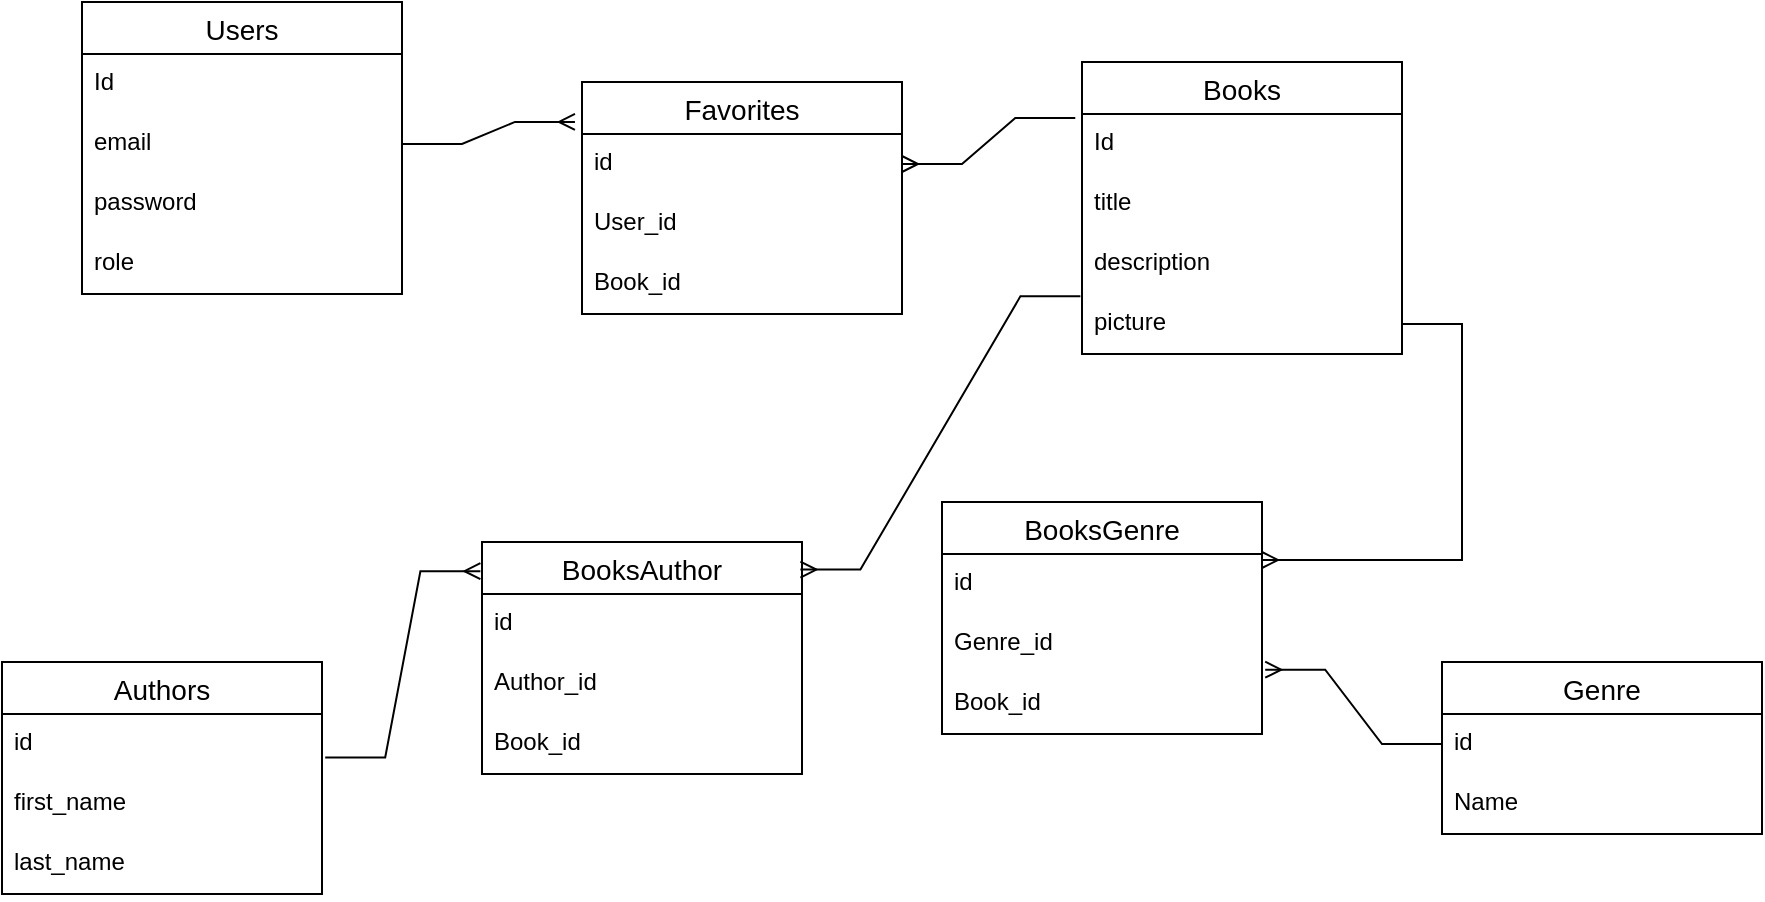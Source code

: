 <mxfile version="23.1.5" type="device" pages="2">
  <diagram name="Страница — 1" id="ji-LFkbV7oL_Yo4gux3l">
    <mxGraphModel dx="1434" dy="746" grid="1" gridSize="10" guides="1" tooltips="1" connect="1" arrows="1" fold="1" page="1" pageScale="1" pageWidth="827" pageHeight="1169" math="0" shadow="0">
      <root>
        <mxCell id="0" />
        <mxCell id="1" parent="0" />
        <mxCell id="lQW0joM2LPZpcsiNn98G-1" value="Users" style="swimlane;fontStyle=0;childLayout=stackLayout;horizontal=1;startSize=26;horizontalStack=0;resizeParent=1;resizeParentMax=0;resizeLast=0;collapsible=1;marginBottom=0;align=center;fontSize=14;" parent="1" vertex="1">
          <mxGeometry x="70" y="100" width="160" height="146" as="geometry" />
        </mxCell>
        <mxCell id="lQW0joM2LPZpcsiNn98G-2" value="Id" style="text;strokeColor=none;fillColor=none;spacingLeft=4;spacingRight=4;overflow=hidden;rotatable=0;points=[[0,0.5],[1,0.5]];portConstraint=eastwest;fontSize=12;whiteSpace=wrap;html=1;" parent="lQW0joM2LPZpcsiNn98G-1" vertex="1">
          <mxGeometry y="26" width="160" height="30" as="geometry" />
        </mxCell>
        <mxCell id="lQW0joM2LPZpcsiNn98G-3" value="email" style="text;strokeColor=none;fillColor=none;spacingLeft=4;spacingRight=4;overflow=hidden;rotatable=0;points=[[0,0.5],[1,0.5]];portConstraint=eastwest;fontSize=12;whiteSpace=wrap;html=1;" parent="lQW0joM2LPZpcsiNn98G-1" vertex="1">
          <mxGeometry y="56" width="160" height="30" as="geometry" />
        </mxCell>
        <mxCell id="lQW0joM2LPZpcsiNn98G-4" value="password" style="text;strokeColor=none;fillColor=none;spacingLeft=4;spacingRight=4;overflow=hidden;rotatable=0;points=[[0,0.5],[1,0.5]];portConstraint=eastwest;fontSize=12;whiteSpace=wrap;html=1;" parent="lQW0joM2LPZpcsiNn98G-1" vertex="1">
          <mxGeometry y="86" width="160" height="30" as="geometry" />
        </mxCell>
        <mxCell id="lQW0joM2LPZpcsiNn98G-6" value="role&amp;nbsp;" style="text;strokeColor=none;fillColor=none;spacingLeft=4;spacingRight=4;overflow=hidden;rotatable=0;points=[[0,0.5],[1,0.5]];portConstraint=eastwest;fontSize=12;whiteSpace=wrap;html=1;" parent="lQW0joM2LPZpcsiNn98G-1" vertex="1">
          <mxGeometry y="116" width="160" height="30" as="geometry" />
        </mxCell>
        <mxCell id="lQW0joM2LPZpcsiNn98G-8" value="Books" style="swimlane;fontStyle=0;childLayout=stackLayout;horizontal=1;startSize=26;horizontalStack=0;resizeParent=1;resizeParentMax=0;resizeLast=0;collapsible=1;marginBottom=0;align=center;fontSize=14;" parent="1" vertex="1">
          <mxGeometry x="570" y="130" width="160" height="146" as="geometry" />
        </mxCell>
        <mxCell id="lQW0joM2LPZpcsiNn98G-9" value="Id" style="text;strokeColor=none;fillColor=none;spacingLeft=4;spacingRight=4;overflow=hidden;rotatable=0;points=[[0,0.5],[1,0.5]];portConstraint=eastwest;fontSize=12;whiteSpace=wrap;html=1;" parent="lQW0joM2LPZpcsiNn98G-8" vertex="1">
          <mxGeometry y="26" width="160" height="30" as="geometry" />
        </mxCell>
        <mxCell id="lQW0joM2LPZpcsiNn98G-10" value="title" style="text;strokeColor=none;fillColor=none;spacingLeft=4;spacingRight=4;overflow=hidden;rotatable=0;points=[[0,0.5],[1,0.5]];portConstraint=eastwest;fontSize=12;whiteSpace=wrap;html=1;" parent="lQW0joM2LPZpcsiNn98G-8" vertex="1">
          <mxGeometry y="56" width="160" height="30" as="geometry" />
        </mxCell>
        <mxCell id="lQW0joM2LPZpcsiNn98G-51" value="description" style="text;strokeColor=none;fillColor=none;spacingLeft=4;spacingRight=4;overflow=hidden;rotatable=0;points=[[0,0.5],[1,0.5]];portConstraint=eastwest;fontSize=12;whiteSpace=wrap;html=1;" parent="lQW0joM2LPZpcsiNn98G-8" vertex="1">
          <mxGeometry y="86" width="160" height="30" as="geometry" />
        </mxCell>
        <mxCell id="lQW0joM2LPZpcsiNn98G-11" value="picture" style="text;strokeColor=none;fillColor=none;spacingLeft=4;spacingRight=4;overflow=hidden;rotatable=0;points=[[0,0.5],[1,0.5]];portConstraint=eastwest;fontSize=12;whiteSpace=wrap;html=1;" parent="lQW0joM2LPZpcsiNn98G-8" vertex="1">
          <mxGeometry y="116" width="160" height="30" as="geometry" />
        </mxCell>
        <mxCell id="lQW0joM2LPZpcsiNn98G-16" value="Authors" style="swimlane;fontStyle=0;childLayout=stackLayout;horizontal=1;startSize=26;horizontalStack=0;resizeParent=1;resizeParentMax=0;resizeLast=0;collapsible=1;marginBottom=0;align=center;fontSize=14;" parent="1" vertex="1">
          <mxGeometry x="30" y="430" width="160" height="116" as="geometry" />
        </mxCell>
        <mxCell id="lQW0joM2LPZpcsiNn98G-17" value="id" style="text;strokeColor=none;fillColor=none;spacingLeft=4;spacingRight=4;overflow=hidden;rotatable=0;points=[[0,0.5],[1,0.5]];portConstraint=eastwest;fontSize=12;whiteSpace=wrap;html=1;" parent="lQW0joM2LPZpcsiNn98G-16" vertex="1">
          <mxGeometry y="26" width="160" height="30" as="geometry" />
        </mxCell>
        <mxCell id="lQW0joM2LPZpcsiNn98G-18" value="first_name" style="text;strokeColor=none;fillColor=none;spacingLeft=4;spacingRight=4;overflow=hidden;rotatable=0;points=[[0,0.5],[1,0.5]];portConstraint=eastwest;fontSize=12;whiteSpace=wrap;html=1;" parent="lQW0joM2LPZpcsiNn98G-16" vertex="1">
          <mxGeometry y="56" width="160" height="30" as="geometry" />
        </mxCell>
        <mxCell id="lQW0joM2LPZpcsiNn98G-19" value="last_name" style="text;strokeColor=none;fillColor=none;spacingLeft=4;spacingRight=4;overflow=hidden;rotatable=0;points=[[0,0.5],[1,0.5]];portConstraint=eastwest;fontSize=12;whiteSpace=wrap;html=1;" parent="lQW0joM2LPZpcsiNn98G-16" vertex="1">
          <mxGeometry y="86" width="160" height="30" as="geometry" />
        </mxCell>
        <mxCell id="lQW0joM2LPZpcsiNn98G-26" value="Favorites" style="swimlane;fontStyle=0;childLayout=stackLayout;horizontal=1;startSize=26;horizontalStack=0;resizeParent=1;resizeParentMax=0;resizeLast=0;collapsible=1;marginBottom=0;align=center;fontSize=14;" parent="1" vertex="1">
          <mxGeometry x="320" y="140" width="160" height="116" as="geometry" />
        </mxCell>
        <mxCell id="lQW0joM2LPZpcsiNn98G-27" value="id" style="text;strokeColor=none;fillColor=none;spacingLeft=4;spacingRight=4;overflow=hidden;rotatable=0;points=[[0,0.5],[1,0.5]];portConstraint=eastwest;fontSize=12;whiteSpace=wrap;html=1;" parent="lQW0joM2LPZpcsiNn98G-26" vertex="1">
          <mxGeometry y="26" width="160" height="30" as="geometry" />
        </mxCell>
        <mxCell id="lQW0joM2LPZpcsiNn98G-38" value="User_id" style="text;strokeColor=none;fillColor=none;spacingLeft=4;spacingRight=4;overflow=hidden;rotatable=0;points=[[0,0.5],[1,0.5]];portConstraint=eastwest;fontSize=12;whiteSpace=wrap;html=1;" parent="lQW0joM2LPZpcsiNn98G-26" vertex="1">
          <mxGeometry y="56" width="160" height="30" as="geometry" />
        </mxCell>
        <mxCell id="lQW0joM2LPZpcsiNn98G-28" value="Book_id" style="text;strokeColor=none;fillColor=none;spacingLeft=4;spacingRight=4;overflow=hidden;rotatable=0;points=[[0,0.5],[1,0.5]];portConstraint=eastwest;fontSize=12;whiteSpace=wrap;html=1;" parent="lQW0joM2LPZpcsiNn98G-26" vertex="1">
          <mxGeometry y="86" width="160" height="30" as="geometry" />
        </mxCell>
        <mxCell id="lQW0joM2LPZpcsiNn98G-30" value="Genre" style="swimlane;fontStyle=0;childLayout=stackLayout;horizontal=1;startSize=26;horizontalStack=0;resizeParent=1;resizeParentMax=0;resizeLast=0;collapsible=1;marginBottom=0;align=center;fontSize=14;" parent="1" vertex="1">
          <mxGeometry x="750" y="430" width="160" height="86" as="geometry" />
        </mxCell>
        <mxCell id="lQW0joM2LPZpcsiNn98G-31" value="id" style="text;strokeColor=none;fillColor=none;spacingLeft=4;spacingRight=4;overflow=hidden;rotatable=0;points=[[0,0.5],[1,0.5]];portConstraint=eastwest;fontSize=12;whiteSpace=wrap;html=1;" parent="lQW0joM2LPZpcsiNn98G-30" vertex="1">
          <mxGeometry y="26" width="160" height="30" as="geometry" />
        </mxCell>
        <mxCell id="lQW0joM2LPZpcsiNn98G-32" value="Name" style="text;strokeColor=none;fillColor=none;spacingLeft=4;spacingRight=4;overflow=hidden;rotatable=0;points=[[0,0.5],[1,0.5]];portConstraint=eastwest;fontSize=12;whiteSpace=wrap;html=1;" parent="lQW0joM2LPZpcsiNn98G-30" vertex="1">
          <mxGeometry y="56" width="160" height="30" as="geometry" />
        </mxCell>
        <mxCell id="lQW0joM2LPZpcsiNn98G-34" value="BooksAuthor" style="swimlane;fontStyle=0;childLayout=stackLayout;horizontal=1;startSize=26;horizontalStack=0;resizeParent=1;resizeParentMax=0;resizeLast=0;collapsible=1;marginBottom=0;align=center;fontSize=14;" parent="1" vertex="1">
          <mxGeometry x="270" y="370" width="160" height="116" as="geometry" />
        </mxCell>
        <mxCell id="lQW0joM2LPZpcsiNn98G-35" value="id" style="text;strokeColor=none;fillColor=none;spacingLeft=4;spacingRight=4;overflow=hidden;rotatable=0;points=[[0,0.5],[1,0.5]];portConstraint=eastwest;fontSize=12;whiteSpace=wrap;html=1;" parent="lQW0joM2LPZpcsiNn98G-34" vertex="1">
          <mxGeometry y="26" width="160" height="30" as="geometry" />
        </mxCell>
        <mxCell id="lQW0joM2LPZpcsiNn98G-36" value="Author_id" style="text;strokeColor=none;fillColor=none;spacingLeft=4;spacingRight=4;overflow=hidden;rotatable=0;points=[[0,0.5],[1,0.5]];portConstraint=eastwest;fontSize=12;whiteSpace=wrap;html=1;" parent="lQW0joM2LPZpcsiNn98G-34" vertex="1">
          <mxGeometry y="56" width="160" height="30" as="geometry" />
        </mxCell>
        <mxCell id="lQW0joM2LPZpcsiNn98G-37" value="Book_id" style="text;strokeColor=none;fillColor=none;spacingLeft=4;spacingRight=4;overflow=hidden;rotatable=0;points=[[0,0.5],[1,0.5]];portConstraint=eastwest;fontSize=12;whiteSpace=wrap;html=1;" parent="lQW0joM2LPZpcsiNn98G-34" vertex="1">
          <mxGeometry y="86" width="160" height="30" as="geometry" />
        </mxCell>
        <mxCell id="lQW0joM2LPZpcsiNn98G-39" value="BooksGenre" style="swimlane;fontStyle=0;childLayout=stackLayout;horizontal=1;startSize=26;horizontalStack=0;resizeParent=1;resizeParentMax=0;resizeLast=0;collapsible=1;marginBottom=0;align=center;fontSize=14;" parent="1" vertex="1">
          <mxGeometry x="500" y="350" width="160" height="116" as="geometry" />
        </mxCell>
        <mxCell id="lQW0joM2LPZpcsiNn98G-40" value="id" style="text;strokeColor=none;fillColor=none;spacingLeft=4;spacingRight=4;overflow=hidden;rotatable=0;points=[[0,0.5],[1,0.5]];portConstraint=eastwest;fontSize=12;whiteSpace=wrap;html=1;" parent="lQW0joM2LPZpcsiNn98G-39" vertex="1">
          <mxGeometry y="26" width="160" height="30" as="geometry" />
        </mxCell>
        <mxCell id="lQW0joM2LPZpcsiNn98G-41" value="Genre_id" style="text;strokeColor=none;fillColor=none;spacingLeft=4;spacingRight=4;overflow=hidden;rotatable=0;points=[[0,0.5],[1,0.5]];portConstraint=eastwest;fontSize=12;whiteSpace=wrap;html=1;" parent="lQW0joM2LPZpcsiNn98G-39" vertex="1">
          <mxGeometry y="56" width="160" height="30" as="geometry" />
        </mxCell>
        <mxCell id="lQW0joM2LPZpcsiNn98G-42" value="Book_id" style="text;strokeColor=none;fillColor=none;spacingLeft=4;spacingRight=4;overflow=hidden;rotatable=0;points=[[0,0.5],[1,0.5]];portConstraint=eastwest;fontSize=12;whiteSpace=wrap;html=1;" parent="lQW0joM2LPZpcsiNn98G-39" vertex="1">
          <mxGeometry y="86" width="160" height="30" as="geometry" />
        </mxCell>
        <mxCell id="lQW0joM2LPZpcsiNn98G-43" value="" style="edgeStyle=entityRelationEdgeStyle;fontSize=12;html=1;endArrow=ERmany;rounded=0;exitX=1;exitY=0.5;exitDx=0;exitDy=0;entryX=-0.022;entryY=0.172;entryDx=0;entryDy=0;entryPerimeter=0;startArrow=none;startFill=0;endFill=0;" parent="1" source="lQW0joM2LPZpcsiNn98G-3" target="lQW0joM2LPZpcsiNn98G-26" edge="1">
          <mxGeometry width="100" height="100" relative="1" as="geometry">
            <mxPoint x="500" y="620" as="sourcePoint" />
            <mxPoint x="600" y="520" as="targetPoint" />
            <Array as="points">
              <mxPoint x="280" y="240" />
            </Array>
          </mxGeometry>
        </mxCell>
        <mxCell id="lQW0joM2LPZpcsiNn98G-46" value="" style="edgeStyle=entityRelationEdgeStyle;fontSize=12;html=1;endArrow=ERmany;rounded=0;entryX=1;entryY=0.5;entryDx=0;entryDy=0;exitX=-0.021;exitY=0.067;exitDx=0;exitDy=0;exitPerimeter=0;startArrow=none;startFill=0;endFill=0;" parent="1" source="lQW0joM2LPZpcsiNn98G-9" target="lQW0joM2LPZpcsiNn98G-27" edge="1">
          <mxGeometry width="100" height="100" relative="1" as="geometry">
            <mxPoint x="520" y="210" as="sourcePoint" />
            <mxPoint x="596" y="172.5" as="targetPoint" />
            <Array as="points">
              <mxPoint x="560" y="252.5" />
            </Array>
          </mxGeometry>
        </mxCell>
        <mxCell id="lQW0joM2LPZpcsiNn98G-47" value="" style="edgeStyle=entityRelationEdgeStyle;fontSize=12;html=1;endArrow=none;startArrow=ERmany;rounded=0;exitX=1;exitY=0.25;exitDx=0;exitDy=0;endFill=0;" parent="1" source="lQW0joM2LPZpcsiNn98G-39" target="lQW0joM2LPZpcsiNn98G-11" edge="1">
          <mxGeometry width="100" height="100" relative="1" as="geometry">
            <mxPoint x="670.0" y="468.58" as="sourcePoint" />
            <mxPoint x="741.6" y="327.41" as="targetPoint" />
            <Array as="points">
              <mxPoint x="700" y="350" />
              <mxPoint x="740" y="396.41" />
              <mxPoint x="740" y="406.41" />
              <mxPoint x="760" y="336.41" />
              <mxPoint x="770" y="396.41" />
            </Array>
          </mxGeometry>
        </mxCell>
        <mxCell id="lQW0joM2LPZpcsiNn98G-48" value="" style="edgeStyle=entityRelationEdgeStyle;fontSize=12;html=1;endArrow=none;startArrow=ERmany;rounded=0;exitX=1.01;exitY=-0.072;exitDx=0;exitDy=0;entryX=0;entryY=0.5;entryDx=0;entryDy=0;exitPerimeter=0;endFill=0;" parent="1" source="lQW0joM2LPZpcsiNn98G-42" target="lQW0joM2LPZpcsiNn98G-31" edge="1">
          <mxGeometry width="100" height="100" relative="1" as="geometry">
            <mxPoint x="670" y="728" as="sourcePoint" />
            <mxPoint x="740" y="585" as="targetPoint" />
            <Array as="points">
              <mxPoint x="710" y="704" />
              <mxPoint x="750" y="750.41" />
              <mxPoint x="750" y="760.41" />
              <mxPoint x="770" y="690.41" />
              <mxPoint x="780" y="750.41" />
            </Array>
          </mxGeometry>
        </mxCell>
        <mxCell id="lQW0joM2LPZpcsiNn98G-49" value="" style="edgeStyle=entityRelationEdgeStyle;fontSize=12;html=1;endArrow=ERmany;startArrow=none;rounded=0;exitX=1.01;exitY=0.205;exitDx=0;exitDy=0;exitPerimeter=0;entryX=-0.005;entryY=0.126;entryDx=0;entryDy=0;entryPerimeter=0;startFill=0;endFill=0;" parent="1" target="lQW0joM2LPZpcsiNn98G-34" edge="1">
          <mxGeometry width="100" height="100" relative="1" as="geometry">
            <mxPoint x="191.6" y="477.78" as="sourcePoint" />
            <mxPoint x="200" y="270" as="targetPoint" />
            <Array as="points">
              <mxPoint x="170" y="389" />
              <mxPoint x="210" y="435.41" />
              <mxPoint x="210" y="445.41" />
              <mxPoint x="230" y="375.41" />
              <mxPoint x="240" y="435.41" />
            </Array>
          </mxGeometry>
        </mxCell>
        <mxCell id="lQW0joM2LPZpcsiNn98G-50" value="" style="edgeStyle=entityRelationEdgeStyle;fontSize=12;html=1;endArrow=none;startArrow=ERmany;rounded=0;exitX=0.995;exitY=0.119;exitDx=0;exitDy=0;exitPerimeter=0;entryX=-0.005;entryY=0.039;entryDx=0;entryDy=0;entryPerimeter=0;endFill=0;" parent="1" source="lQW0joM2LPZpcsiNn98G-34" target="lQW0joM2LPZpcsiNn98G-11" edge="1">
          <mxGeometry width="100" height="100" relative="1" as="geometry">
            <mxPoint x="430.0" y="372.78" as="sourcePoint" />
            <mxPoint x="507.4" y="260" as="targetPoint" />
            <Array as="points">
              <mxPoint x="408.4" y="284" />
              <mxPoint x="448.4" y="330.41" />
              <mxPoint x="448.4" y="340.41" />
              <mxPoint x="468.4" y="270.41" />
              <mxPoint x="478.4" y="330.41" />
            </Array>
          </mxGeometry>
        </mxCell>
      </root>
    </mxGraphModel>
  </diagram>
  <diagram id="udNjSZffy-odj-CJxcKM" name="Страница — 2">
    <mxGraphModel dx="2514" dy="2087" grid="1" gridSize="10" guides="1" tooltips="1" connect="1" arrows="1" fold="1" page="1" pageScale="1" pageWidth="827" pageHeight="1169" math="0" shadow="0">
      <root>
        <mxCell id="0" />
        <mxCell id="1" parent="0" />
        <mxCell id="plDCPyNRFGbvQy2-bh0w-66" style="edgeStyle=orthogonalEdgeStyle;rounded=0;orthogonalLoop=1;jettySize=auto;html=1;entryX=0.5;entryY=1;entryDx=0;entryDy=0;" edge="1" parent="1" source="plDCPyNRFGbvQy2-bh0w-5" target="plDCPyNRFGbvQy2-bh0w-9">
          <mxGeometry relative="1" as="geometry" />
        </mxCell>
        <mxCell id="plDCPyNRFGbvQy2-bh0w-5" value="ApiError" style="swimlane;fontStyle=0;childLayout=stackLayout;horizontal=1;startSize=26;fillColor=none;horizontalStack=0;resizeParent=1;resizeParentMax=0;resizeLast=0;collapsible=1;marginBottom=0;whiteSpace=wrap;html=1;" vertex="1" parent="1">
          <mxGeometry x="-40" y="30" width="170" height="104" as="geometry" />
        </mxCell>
        <mxCell id="plDCPyNRFGbvQy2-bh0w-8" value="static forbidden (message)" style="text;strokeColor=none;fillColor=none;align=left;verticalAlign=top;spacingLeft=4;spacingRight=4;overflow=hidden;rotatable=0;points=[[0,0.5],[1,0.5]];portConstraint=eastwest;whiteSpace=wrap;html=1;" vertex="1" parent="plDCPyNRFGbvQy2-bh0w-5">
          <mxGeometry y="26" width="170" height="26" as="geometry" />
        </mxCell>
        <mxCell id="plDCPyNRFGbvQy2-bh0w-6" value="static badrequest(message)" style="text;strokeColor=none;fillColor=none;align=left;verticalAlign=top;spacingLeft=4;spacingRight=4;overflow=hidden;rotatable=0;points=[[0,0.5],[1,0.5]];portConstraint=eastwest;whiteSpace=wrap;html=1;" vertex="1" parent="plDCPyNRFGbvQy2-bh0w-5">
          <mxGeometry y="52" width="170" height="26" as="geometry" />
        </mxCell>
        <mxCell id="plDCPyNRFGbvQy2-bh0w-7" value="static internal (message)" style="text;strokeColor=none;fillColor=none;align=left;verticalAlign=top;spacingLeft=4;spacingRight=4;overflow=hidden;rotatable=0;points=[[0,0.5],[1,0.5]];portConstraint=eastwest;whiteSpace=wrap;html=1;" vertex="1" parent="plDCPyNRFGbvQy2-bh0w-5">
          <mxGeometry y="78" width="170" height="26" as="geometry" />
        </mxCell>
        <mxCell id="plDCPyNRFGbvQy2-bh0w-50" style="edgeStyle=orthogonalEdgeStyle;rounded=0;orthogonalLoop=1;jettySize=auto;html=1;entryX=0;entryY=0.5;entryDx=0;entryDy=0;" edge="1" parent="1" source="plDCPyNRFGbvQy2-bh0w-9" target="plDCPyNRFGbvQy2-bh0w-47">
          <mxGeometry relative="1" as="geometry" />
        </mxCell>
        <mxCell id="plDCPyNRFGbvQy2-bh0w-67" style="edgeStyle=orthogonalEdgeStyle;rounded=0;orthogonalLoop=1;jettySize=auto;html=1;entryX=0;entryY=0.5;entryDx=0;entryDy=0;" edge="1" parent="1" source="plDCPyNRFGbvQy2-bh0w-9" target="plDCPyNRFGbvQy2-bh0w-18">
          <mxGeometry relative="1" as="geometry" />
        </mxCell>
        <mxCell id="plDCPyNRFGbvQy2-bh0w-9" value="&lt;p style=&quot;margin:0px;margin-top:6px;text-align:center;&quot;&gt;&lt;b&gt;ErrorHandlingMidlware&lt;/b&gt;&lt;/p&gt;&lt;hr&gt;&lt;p style=&quot;margin:0px;margin-left:8px;&quot;&gt;function (err, req, res, next)&lt;br&gt;&lt;/p&gt;" style="align=left;overflow=fill;html=1;dropTarget=0;whiteSpace=wrap;" vertex="1" parent="1">
          <mxGeometry x="-50" y="-170" width="180" height="90" as="geometry" />
        </mxCell>
        <mxCell id="plDCPyNRFGbvQy2-bh0w-10" value="" style="shape=component;jettyWidth=8;jettyHeight=4;" vertex="1" parent="plDCPyNRFGbvQy2-bh0w-9">
          <mxGeometry x="1" width="20" height="20" relative="1" as="geometry">
            <mxPoint x="-24" y="4" as="offset" />
          </mxGeometry>
        </mxCell>
        <mxCell id="plDCPyNRFGbvQy2-bh0w-20" style="edgeStyle=orthogonalEdgeStyle;rounded=0;orthogonalLoop=1;jettySize=auto;html=1;entryX=0.5;entryY=1;entryDx=0;entryDy=0;" edge="1" parent="1" source="plDCPyNRFGbvQy2-bh0w-14" target="plDCPyNRFGbvQy2-bh0w-18">
          <mxGeometry relative="1" as="geometry" />
        </mxCell>
        <mxCell id="plDCPyNRFGbvQy2-bh0w-14" value="UserController" style="swimlane;fontStyle=0;childLayout=stackLayout;horizontal=1;startSize=26;fillColor=none;horizontalStack=0;resizeParent=1;resizeParentMax=0;resizeLast=0;collapsible=1;marginBottom=0;whiteSpace=wrap;html=1;" vertex="1" parent="1">
          <mxGeometry x="190" y="280" width="190" height="104" as="geometry" />
        </mxCell>
        <mxCell id="plDCPyNRFGbvQy2-bh0w-15" value="async registration(req, res, next)" style="text;strokeColor=none;fillColor=none;align=left;verticalAlign=top;spacingLeft=4;spacingRight=4;overflow=hidden;rotatable=0;points=[[0,0.5],[1,0.5]];portConstraint=eastwest;whiteSpace=wrap;html=1;" vertex="1" parent="plDCPyNRFGbvQy2-bh0w-14">
          <mxGeometry y="26" width="190" height="26" as="geometry" />
        </mxCell>
        <mxCell id="plDCPyNRFGbvQy2-bh0w-16" value="async login(req, res, next)" style="text;strokeColor=none;fillColor=none;align=left;verticalAlign=top;spacingLeft=4;spacingRight=4;overflow=hidden;rotatable=0;points=[[0,0.5],[1,0.5]];portConstraint=eastwest;whiteSpace=wrap;html=1;" vertex="1" parent="plDCPyNRFGbvQy2-bh0w-14">
          <mxGeometry y="52" width="190" height="26" as="geometry" />
        </mxCell>
        <mxCell id="plDCPyNRFGbvQy2-bh0w-17" value="async check(req,res,next)" style="text;strokeColor=none;fillColor=none;align=left;verticalAlign=top;spacingLeft=4;spacingRight=4;overflow=hidden;rotatable=0;points=[[0,0.5],[1,0.5]];portConstraint=eastwest;whiteSpace=wrap;html=1;" vertex="1" parent="plDCPyNRFGbvQy2-bh0w-14">
          <mxGeometry y="78" width="190" height="26" as="geometry" />
        </mxCell>
        <mxCell id="plDCPyNRFGbvQy2-bh0w-51" style="edgeStyle=orthogonalEdgeStyle;rounded=0;orthogonalLoop=1;jettySize=auto;html=1;" edge="1" parent="1" source="plDCPyNRFGbvQy2-bh0w-18" target="plDCPyNRFGbvQy2-bh0w-45">
          <mxGeometry relative="1" as="geometry" />
        </mxCell>
        <mxCell id="plDCPyNRFGbvQy2-bh0w-18" value="&lt;p style=&quot;margin:0px;margin-top:6px;text-align:center;&quot;&gt;&lt;b&gt;UserRouter&lt;/b&gt;&lt;/p&gt;&lt;hr&gt;&lt;p style=&quot;margin:0px;margin-left:8px;&quot;&gt;post&lt;/p&gt;&lt;p style=&quot;margin:0px;margin-left:8px;&quot;&gt;post&lt;/p&gt;&lt;p style=&quot;margin:0px;margin-left:8px;&quot;&gt;get&lt;/p&gt;" style="align=left;overflow=fill;html=1;dropTarget=0;whiteSpace=wrap;" vertex="1" parent="1">
          <mxGeometry x="195" y="100" width="180" height="90" as="geometry" />
        </mxCell>
        <mxCell id="plDCPyNRFGbvQy2-bh0w-19" value="" style="shape=component;jettyWidth=8;jettyHeight=4;" vertex="1" parent="plDCPyNRFGbvQy2-bh0w-18">
          <mxGeometry x="1" width="20" height="20" relative="1" as="geometry">
            <mxPoint x="-24" y="4" as="offset" />
          </mxGeometry>
        </mxCell>
        <mxCell id="plDCPyNRFGbvQy2-bh0w-39" style="edgeStyle=orthogonalEdgeStyle;rounded=0;orthogonalLoop=1;jettySize=auto;html=1;entryX=0.5;entryY=1;entryDx=0;entryDy=0;" edge="1" parent="1" source="plDCPyNRFGbvQy2-bh0w-21" target="plDCPyNRFGbvQy2-bh0w-25">
          <mxGeometry relative="1" as="geometry" />
        </mxCell>
        <mxCell id="plDCPyNRFGbvQy2-bh0w-21" value="favoritesController" style="swimlane;fontStyle=0;childLayout=stackLayout;horizontal=1;startSize=26;fillColor=none;horizontalStack=0;resizeParent=1;resizeParentMax=0;resizeLast=0;collapsible=1;marginBottom=0;whiteSpace=wrap;html=1;" vertex="1" parent="1">
          <mxGeometry x="490" y="290" width="190" height="104" as="geometry" />
        </mxCell>
        <mxCell id="plDCPyNRFGbvQy2-bh0w-22" value="async AddOne(req, res)" style="text;strokeColor=none;fillColor=none;align=left;verticalAlign=top;spacingLeft=4;spacingRight=4;overflow=hidden;rotatable=0;points=[[0,0.5],[1,0.5]];portConstraint=eastwest;whiteSpace=wrap;html=1;" vertex="1" parent="plDCPyNRFGbvQy2-bh0w-21">
          <mxGeometry y="26" width="190" height="26" as="geometry" />
        </mxCell>
        <mxCell id="plDCPyNRFGbvQy2-bh0w-23" value="async getAll(req, res)" style="text;strokeColor=none;fillColor=none;align=left;verticalAlign=top;spacingLeft=4;spacingRight=4;overflow=hidden;rotatable=0;points=[[0,0.5],[1,0.5]];portConstraint=eastwest;whiteSpace=wrap;html=1;" vertex="1" parent="plDCPyNRFGbvQy2-bh0w-21">
          <mxGeometry y="52" width="190" height="26" as="geometry" />
        </mxCell>
        <mxCell id="plDCPyNRFGbvQy2-bh0w-24" value="async delete(req, res)" style="text;strokeColor=none;fillColor=none;align=left;verticalAlign=top;spacingLeft=4;spacingRight=4;overflow=hidden;rotatable=0;points=[[0,0.5],[1,0.5]];portConstraint=eastwest;whiteSpace=wrap;html=1;" vertex="1" parent="plDCPyNRFGbvQy2-bh0w-21">
          <mxGeometry y="78" width="190" height="26" as="geometry" />
        </mxCell>
        <mxCell id="plDCPyNRFGbvQy2-bh0w-25" value="&lt;p style=&quot;margin:0px;margin-top:6px;text-align:center;&quot;&gt;&lt;b&gt;favoritesRouter&lt;/b&gt;&lt;/p&gt;&lt;hr&gt;&lt;p style=&quot;margin:0px;margin-left:8px;&quot;&gt;post&lt;/p&gt;&lt;p style=&quot;margin:0px;margin-left:8px;&quot;&gt;get&lt;/p&gt;&lt;p style=&quot;margin:0px;margin-left:8px;&quot;&gt;delete&lt;/p&gt;" style="align=left;overflow=fill;html=1;dropTarget=0;whiteSpace=wrap;" vertex="1" parent="1">
          <mxGeometry x="495" y="110" width="180" height="90" as="geometry" />
        </mxCell>
        <mxCell id="plDCPyNRFGbvQy2-bh0w-26" value="" style="shape=component;jettyWidth=8;jettyHeight=4;" vertex="1" parent="plDCPyNRFGbvQy2-bh0w-25">
          <mxGeometry x="1" width="20" height="20" relative="1" as="geometry">
            <mxPoint x="-24" y="4" as="offset" />
          </mxGeometry>
        </mxCell>
        <mxCell id="plDCPyNRFGbvQy2-bh0w-43" style="edgeStyle=orthogonalEdgeStyle;rounded=0;orthogonalLoop=1;jettySize=auto;html=1;entryX=0.5;entryY=1;entryDx=0;entryDy=0;" edge="1" parent="1" source="plDCPyNRFGbvQy2-bh0w-27" target="plDCPyNRFGbvQy2-bh0w-31">
          <mxGeometry relative="1" as="geometry" />
        </mxCell>
        <mxCell id="plDCPyNRFGbvQy2-bh0w-27" value="bookController" style="swimlane;fontStyle=0;childLayout=stackLayout;horizontal=1;startSize=26;fillColor=none;horizontalStack=0;resizeParent=1;resizeParentMax=0;resizeLast=0;collapsible=1;marginBottom=0;whiteSpace=wrap;html=1;" vertex="1" parent="1">
          <mxGeometry x="1040" y="190" width="190" height="182" as="geometry" />
        </mxCell>
        <mxCell id="plDCPyNRFGbvQy2-bh0w-28" value="async create(req, res)" style="text;strokeColor=none;fillColor=none;align=left;verticalAlign=top;spacingLeft=4;spacingRight=4;overflow=hidden;rotatable=0;points=[[0,0.5],[1,0.5]];portConstraint=eastwest;whiteSpace=wrap;html=1;" vertex="1" parent="plDCPyNRFGbvQy2-bh0w-27">
          <mxGeometry y="26" width="190" height="26" as="geometry" />
        </mxCell>
        <mxCell id="plDCPyNRFGbvQy2-bh0w-29" value="async createGenre(req, res)" style="text;strokeColor=none;fillColor=none;align=left;verticalAlign=top;spacingLeft=4;spacingRight=4;overflow=hidden;rotatable=0;points=[[0,0.5],[1,0.5]];portConstraint=eastwest;whiteSpace=wrap;html=1;" vertex="1" parent="plDCPyNRFGbvQy2-bh0w-27">
          <mxGeometry y="52" width="190" height="26" as="geometry" />
        </mxCell>
        <mxCell id="plDCPyNRFGbvQy2-bh0w-30" value="async createAuthor(req, res)" style="text;strokeColor=none;fillColor=none;align=left;verticalAlign=top;spacingLeft=4;spacingRight=4;overflow=hidden;rotatable=0;points=[[0,0.5],[1,0.5]];portConstraint=eastwest;whiteSpace=wrap;html=1;" vertex="1" parent="plDCPyNRFGbvQy2-bh0w-27">
          <mxGeometry y="78" width="190" height="26" as="geometry" />
        </mxCell>
        <mxCell id="plDCPyNRFGbvQy2-bh0w-40" value="async getAll (req,res)" style="text;strokeColor=none;fillColor=none;align=left;verticalAlign=top;spacingLeft=4;spacingRight=4;overflow=hidden;rotatable=0;points=[[0,0.5],[1,0.5]];portConstraint=eastwest;whiteSpace=wrap;html=1;" vertex="1" parent="plDCPyNRFGbvQy2-bh0w-27">
          <mxGeometry y="104" width="190" height="26" as="geometry" />
        </mxCell>
        <mxCell id="plDCPyNRFGbvQy2-bh0w-41" value="async getByID(req, res)" style="text;strokeColor=none;fillColor=none;align=left;verticalAlign=top;spacingLeft=4;spacingRight=4;overflow=hidden;rotatable=0;points=[[0,0.5],[1,0.5]];portConstraint=eastwest;whiteSpace=wrap;html=1;" vertex="1" parent="plDCPyNRFGbvQy2-bh0w-27">
          <mxGeometry y="130" width="190" height="26" as="geometry" />
        </mxCell>
        <mxCell id="plDCPyNRFGbvQy2-bh0w-42" value="async delete(req, res)" style="text;strokeColor=none;fillColor=none;align=left;verticalAlign=top;spacingLeft=4;spacingRight=4;overflow=hidden;rotatable=0;points=[[0,0.5],[1,0.5]];portConstraint=eastwest;whiteSpace=wrap;html=1;" vertex="1" parent="plDCPyNRFGbvQy2-bh0w-27">
          <mxGeometry y="156" width="190" height="26" as="geometry" />
        </mxCell>
        <mxCell id="plDCPyNRFGbvQy2-bh0w-54" style="edgeStyle=orthogonalEdgeStyle;rounded=0;orthogonalLoop=1;jettySize=auto;html=1;entryX=1;entryY=0.5;entryDx=0;entryDy=0;" edge="1" parent="1" source="plDCPyNRFGbvQy2-bh0w-31" target="plDCPyNRFGbvQy2-bh0w-45">
          <mxGeometry relative="1" as="geometry">
            <Array as="points">
              <mxPoint x="922" y="10" />
            </Array>
          </mxGeometry>
        </mxCell>
        <mxCell id="plDCPyNRFGbvQy2-bh0w-31" value="&lt;p style=&quot;margin:0px;margin-top:6px;text-align:center;&quot;&gt;&lt;b&gt;BookRouter&lt;/b&gt;&lt;/p&gt;&lt;hr&gt;&lt;p style=&quot;margin:0px;margin-left:8px;&quot;&gt;post&lt;/p&gt;&lt;p style=&quot;margin:0px;margin-left:8px;&quot;&gt;post&lt;/p&gt;&lt;p style=&quot;margin:0px;margin-left:8px;&quot;&gt;post&lt;/p&gt;&lt;p style=&quot;margin:0px;margin-left:8px;&quot;&gt;get&lt;/p&gt;&lt;p style=&quot;margin:0px;margin-left:8px;&quot;&gt;get&lt;/p&gt;&lt;p style=&quot;margin:0px;margin-left:8px;&quot;&gt;delete&lt;/p&gt;" style="align=left;overflow=fill;html=1;dropTarget=0;whiteSpace=wrap;" vertex="1" parent="1">
          <mxGeometry x="1045" y="10" width="180" height="120" as="geometry" />
        </mxCell>
        <mxCell id="plDCPyNRFGbvQy2-bh0w-32" value="" style="shape=component;jettyWidth=8;jettyHeight=4;" vertex="1" parent="plDCPyNRFGbvQy2-bh0w-31">
          <mxGeometry x="1" width="20" height="20" relative="1" as="geometry">
            <mxPoint x="-24" y="4" as="offset" />
          </mxGeometry>
        </mxCell>
        <mxCell id="plDCPyNRFGbvQy2-bh0w-44" style="edgeStyle=orthogonalEdgeStyle;rounded=0;orthogonalLoop=1;jettySize=auto;html=1;entryX=0.5;entryY=1;entryDx=0;entryDy=0;" edge="1" parent="1" source="plDCPyNRFGbvQy2-bh0w-33" target="plDCPyNRFGbvQy2-bh0w-37">
          <mxGeometry relative="1" as="geometry" />
        </mxCell>
        <mxCell id="plDCPyNRFGbvQy2-bh0w-33" value="downloadController" style="swimlane;fontStyle=0;childLayout=stackLayout;horizontal=1;startSize=26;fillColor=none;horizontalStack=0;resizeParent=1;resizeParentMax=0;resizeLast=0;collapsible=1;marginBottom=0;whiteSpace=wrap;html=1;" vertex="1" parent="1">
          <mxGeometry x="730" y="280" width="190" height="52" as="geometry" />
        </mxCell>
        <mxCell id="plDCPyNRFGbvQy2-bh0w-34" value="async download(req, res)" style="text;strokeColor=none;fillColor=none;align=left;verticalAlign=top;spacingLeft=4;spacingRight=4;overflow=hidden;rotatable=0;points=[[0,0.5],[1,0.5]];portConstraint=eastwest;whiteSpace=wrap;html=1;" vertex="1" parent="plDCPyNRFGbvQy2-bh0w-33">
          <mxGeometry y="26" width="190" height="26" as="geometry" />
        </mxCell>
        <mxCell id="plDCPyNRFGbvQy2-bh0w-37" value="&lt;p style=&quot;margin:0px;margin-top:6px;text-align:center;&quot;&gt;&lt;b&gt;downloadRouter&lt;/b&gt;&lt;/p&gt;&lt;hr&gt;&lt;p style=&quot;margin:0px;margin-left:8px;&quot;&gt;get&lt;/p&gt;" style="align=left;overflow=fill;html=1;dropTarget=0;whiteSpace=wrap;" vertex="1" parent="1">
          <mxGeometry x="735" y="100" width="180" height="90" as="geometry" />
        </mxCell>
        <mxCell id="plDCPyNRFGbvQy2-bh0w-38" value="" style="shape=component;jettyWidth=8;jettyHeight=4;" vertex="1" parent="plDCPyNRFGbvQy2-bh0w-37">
          <mxGeometry x="1" width="20" height="20" relative="1" as="geometry">
            <mxPoint x="-24" y="4" as="offset" />
          </mxGeometry>
        </mxCell>
        <mxCell id="plDCPyNRFGbvQy2-bh0w-49" style="edgeStyle=orthogonalEdgeStyle;rounded=0;orthogonalLoop=1;jettySize=auto;html=1;entryX=0.5;entryY=1;entryDx=0;entryDy=0;" edge="1" parent="1" source="plDCPyNRFGbvQy2-bh0w-45" target="plDCPyNRFGbvQy2-bh0w-47">
          <mxGeometry relative="1" as="geometry" />
        </mxCell>
        <mxCell id="plDCPyNRFGbvQy2-bh0w-45" value="&lt;p style=&quot;margin:0px;margin-top:6px;text-align:center;&quot;&gt;&lt;b&gt;index(Router)&lt;/b&gt;&lt;/p&gt;&lt;hr&gt;&lt;p style=&quot;margin:0px;margin-left:8px;&quot;&gt;use(User)&lt;/p&gt;&lt;p style=&quot;margin:0px;margin-left:8px;&quot;&gt;user(book)&lt;/p&gt;&lt;p style=&quot;margin:0px;margin-left:8px;&quot;&gt;user(favorites)&lt;/p&gt;&lt;p style=&quot;margin:0px;margin-left:8px;&quot;&gt;user(download)&lt;/p&gt;" style="align=left;overflow=fill;html=1;dropTarget=0;whiteSpace=wrap;" vertex="1" parent="1">
          <mxGeometry x="260" y="-40" width="180" height="100" as="geometry" />
        </mxCell>
        <mxCell id="plDCPyNRFGbvQy2-bh0w-46" value="" style="shape=component;jettyWidth=8;jettyHeight=4;" vertex="1" parent="plDCPyNRFGbvQy2-bh0w-45">
          <mxGeometry x="1" width="20" height="20" relative="1" as="geometry">
            <mxPoint x="-24" y="4" as="offset" />
          </mxGeometry>
        </mxCell>
        <mxCell id="plDCPyNRFGbvQy2-bh0w-47" value="&lt;p style=&quot;margin:0px;margin-top:6px;text-align:center;&quot;&gt;&lt;b&gt;index&lt;/b&gt;&lt;/p&gt;&lt;hr&gt;&lt;p style=&quot;margin:0px;margin-left:8px;&quot;&gt;app.use(cors());&lt;br&gt;&lt;/p&gt;&lt;p style=&quot;margin:0px;margin-left:8px;&quot;&gt;app.use(express.json());&lt;br&gt;&lt;/p&gt;&lt;p style=&quot;margin:0px;margin-left:8px;&quot;&gt;app.use(&#39;/api&#39;, router);&lt;br&gt;&lt;/p&gt;&lt;p style=&quot;margin:0px;margin-left:8px;&quot;&gt;app.use(errorHandler);&lt;br&gt;&lt;/p&gt;&lt;p style=&quot;margin:0px;margin-left:8px;&quot;&gt;const start = async ()=&amp;gt; {}&lt;br&gt;&lt;/p&gt;" style="align=left;overflow=fill;html=1;dropTarget=0;whiteSpace=wrap;" vertex="1" parent="1">
          <mxGeometry x="260" y="-230" width="180" height="120" as="geometry" />
        </mxCell>
        <mxCell id="plDCPyNRFGbvQy2-bh0w-48" value="" style="shape=component;jettyWidth=8;jettyHeight=4;" vertex="1" parent="plDCPyNRFGbvQy2-bh0w-47">
          <mxGeometry x="1" width="20" height="20" relative="1" as="geometry">
            <mxPoint x="-24" y="4" as="offset" />
          </mxGeometry>
        </mxCell>
        <mxCell id="plDCPyNRFGbvQy2-bh0w-52" style="edgeStyle=orthogonalEdgeStyle;rounded=0;orthogonalLoop=1;jettySize=auto;html=1;entryX=0.583;entryY=0.98;entryDx=0;entryDy=0;entryPerimeter=0;" edge="1" parent="1" source="plDCPyNRFGbvQy2-bh0w-25" target="plDCPyNRFGbvQy2-bh0w-45">
          <mxGeometry relative="1" as="geometry">
            <Array as="points">
              <mxPoint x="410" y="155" />
              <mxPoint x="410" y="63" />
              <mxPoint x="365" y="63" />
            </Array>
          </mxGeometry>
        </mxCell>
        <mxCell id="plDCPyNRFGbvQy2-bh0w-53" style="edgeStyle=orthogonalEdgeStyle;rounded=0;orthogonalLoop=1;jettySize=auto;html=1;entryX=1;entryY=0.87;entryDx=0;entryDy=0;entryPerimeter=0;exitX=0.5;exitY=0;exitDx=0;exitDy=0;" edge="1" parent="1" source="plDCPyNRFGbvQy2-bh0w-37" target="plDCPyNRFGbvQy2-bh0w-45">
          <mxGeometry relative="1" as="geometry" />
        </mxCell>
        <mxCell id="plDCPyNRFGbvQy2-bh0w-57" style="edgeStyle=orthogonalEdgeStyle;rounded=0;orthogonalLoop=1;jettySize=auto;html=1;" edge="1" parent="1" source="plDCPyNRFGbvQy2-bh0w-55" target="plDCPyNRFGbvQy2-bh0w-47">
          <mxGeometry relative="1" as="geometry" />
        </mxCell>
        <mxCell id="plDCPyNRFGbvQy2-bh0w-55" value="&lt;p style=&quot;margin:0px;margin-top:6px;text-align:center;&quot;&gt;&lt;b&gt;db&lt;/b&gt;&lt;/p&gt;&lt;hr&gt;&lt;p style=&quot;margin:0px;margin-left:8px;&quot;&gt;connection to db&lt;/p&gt;" style="align=left;overflow=fill;html=1;dropTarget=0;whiteSpace=wrap;" vertex="1" parent="1">
          <mxGeometry x="510" y="-150" width="180" height="90" as="geometry" />
        </mxCell>
        <mxCell id="plDCPyNRFGbvQy2-bh0w-56" value="" style="shape=component;jettyWidth=8;jettyHeight=4;" vertex="1" parent="plDCPyNRFGbvQy2-bh0w-55">
          <mxGeometry x="1" width="20" height="20" relative="1" as="geometry">
            <mxPoint x="-24" y="4" as="offset" />
          </mxGeometry>
        </mxCell>
        <mxCell id="plDCPyNRFGbvQy2-bh0w-64" style="edgeStyle=orthogonalEdgeStyle;rounded=0;orthogonalLoop=1;jettySize=auto;html=1;entryX=0;entryY=0.75;entryDx=0;entryDy=0;" edge="1" parent="1" source="plDCPyNRFGbvQy2-bh0w-58" target="plDCPyNRFGbvQy2-bh0w-25">
          <mxGeometry relative="1" as="geometry" />
        </mxCell>
        <mxCell id="plDCPyNRFGbvQy2-bh0w-65" style="edgeStyle=orthogonalEdgeStyle;rounded=0;orthogonalLoop=1;jettySize=auto;html=1;entryX=1;entryY=0.75;entryDx=0;entryDy=0;" edge="1" parent="1" source="plDCPyNRFGbvQy2-bh0w-58" target="plDCPyNRFGbvQy2-bh0w-18">
          <mxGeometry relative="1" as="geometry" />
        </mxCell>
        <mxCell id="plDCPyNRFGbvQy2-bh0w-58" value="&lt;p style=&quot;margin:0px;margin-top:6px;text-align:center;&quot;&gt;&lt;b&gt;AuthMiddleware&lt;/b&gt;&lt;/p&gt;&lt;hr&gt;&lt;p style=&quot;margin:0px;margin-left:8px;&quot;&gt;function (req, res, next){}&lt;/p&gt;" style="align=left;overflow=fill;html=1;dropTarget=0;whiteSpace=wrap;" vertex="1" parent="1">
          <mxGeometry x="324" y="480" width="180" height="90" as="geometry" />
        </mxCell>
        <mxCell id="plDCPyNRFGbvQy2-bh0w-59" value="" style="shape=component;jettyWidth=8;jettyHeight=4;" vertex="1" parent="plDCPyNRFGbvQy2-bh0w-58">
          <mxGeometry x="1" width="20" height="20" relative="1" as="geometry">
            <mxPoint x="-24" y="4" as="offset" />
          </mxGeometry>
        </mxCell>
        <mxCell id="plDCPyNRFGbvQy2-bh0w-62" style="edgeStyle=orthogonalEdgeStyle;rounded=0;orthogonalLoop=1;jettySize=auto;html=1;entryX=1;entryY=0.5;entryDx=0;entryDy=0;" edge="1" parent="1" source="plDCPyNRFGbvQy2-bh0w-60" target="plDCPyNRFGbvQy2-bh0w-37">
          <mxGeometry relative="1" as="geometry" />
        </mxCell>
        <mxCell id="plDCPyNRFGbvQy2-bh0w-63" style="edgeStyle=orthogonalEdgeStyle;rounded=0;orthogonalLoop=1;jettySize=auto;html=1;entryX=0;entryY=0.5;entryDx=0;entryDy=0;" edge="1" parent="1" source="plDCPyNRFGbvQy2-bh0w-60" target="plDCPyNRFGbvQy2-bh0w-31">
          <mxGeometry relative="1" as="geometry" />
        </mxCell>
        <mxCell id="plDCPyNRFGbvQy2-bh0w-60" value="&lt;p style=&quot;margin:0px;margin-top:6px;text-align:center;&quot;&gt;&lt;b&gt;CheckRoleMiddleware&lt;/b&gt;&lt;/p&gt;&lt;hr&gt;&lt;p style=&quot;margin:0px;margin-left:8px;&quot;&gt;function(role){}&lt;/p&gt;" style="align=left;overflow=fill;html=1;dropTarget=0;whiteSpace=wrap;" vertex="1" parent="1">
          <mxGeometry x="890" y="440" width="180" height="90" as="geometry" />
        </mxCell>
        <mxCell id="plDCPyNRFGbvQy2-bh0w-61" value="" style="shape=component;jettyWidth=8;jettyHeight=4;" vertex="1" parent="plDCPyNRFGbvQy2-bh0w-60">
          <mxGeometry x="1" width="20" height="20" relative="1" as="geometry">
            <mxPoint x="-24" y="4" as="offset" />
          </mxGeometry>
        </mxCell>
        <mxCell id="plDCPyNRFGbvQy2-bh0w-74" style="edgeStyle=orthogonalEdgeStyle;rounded=0;orthogonalLoop=1;jettySize=auto;html=1;entryX=1;entryY=0.5;entryDx=0;entryDy=0;" edge="1" parent="1" source="plDCPyNRFGbvQy2-bh0w-68" target="plDCPyNRFGbvQy2-bh0w-24">
          <mxGeometry relative="1" as="geometry" />
        </mxCell>
        <mxCell id="plDCPyNRFGbvQy2-bh0w-75" style="edgeStyle=orthogonalEdgeStyle;rounded=0;orthogonalLoop=1;jettySize=auto;html=1;entryX=0;entryY=0.5;entryDx=0;entryDy=0;" edge="1" parent="1" source="plDCPyNRFGbvQy2-bh0w-68" target="plDCPyNRFGbvQy2-bh0w-15">
          <mxGeometry relative="1" as="geometry">
            <Array as="points">
              <mxPoint x="170" y="630" />
              <mxPoint x="170" y="319" />
            </Array>
          </mxGeometry>
        </mxCell>
        <mxCell id="plDCPyNRFGbvQy2-bh0w-68" value="&lt;p style=&quot;margin:0px;margin-top:6px;text-align:center;&quot;&gt;&lt;b&gt;Models&lt;/b&gt;&lt;/p&gt;&lt;hr&gt;&lt;p style=&quot;margin:0px;margin-left:8px;&quot;&gt;&amp;nbsp; &amp;nbsp; User,&lt;/p&gt;&lt;p style=&quot;margin:0px;margin-left:8px;&quot;&gt;&amp;nbsp; &amp;nbsp; Books,&lt;/p&gt;&lt;p style=&quot;margin:0px;margin-left:8px;&quot;&gt;&amp;nbsp; &amp;nbsp; Favorites,&lt;/p&gt;&lt;p style=&quot;margin:0px;margin-left:8px;&quot;&gt;&amp;nbsp; &amp;nbsp; Authors,&lt;/p&gt;&lt;p style=&quot;margin:0px;margin-left:8px;&quot;&gt;&amp;nbsp; &amp;nbsp; Genre,&lt;/p&gt;&lt;p style=&quot;margin:0px;margin-left:8px;&quot;&gt;&amp;nbsp; &amp;nbsp; BooksAuthor,&lt;/p&gt;&lt;p style=&quot;margin:0px;margin-left:8px;&quot;&gt;&amp;nbsp; &amp;nbsp; BooksGenre&lt;/p&gt;" style="align=left;overflow=fill;html=1;dropTarget=0;whiteSpace=wrap;" vertex="1" parent="1">
          <mxGeometry x="620" y="550" width="180" height="140" as="geometry" />
        </mxCell>
        <mxCell id="plDCPyNRFGbvQy2-bh0w-69" value="" style="shape=component;jettyWidth=8;jettyHeight=4;" vertex="1" parent="plDCPyNRFGbvQy2-bh0w-68">
          <mxGeometry x="1" width="20" height="20" relative="1" as="geometry">
            <mxPoint x="-24" y="4" as="offset" />
          </mxGeometry>
        </mxCell>
        <mxCell id="plDCPyNRFGbvQy2-bh0w-73" style="edgeStyle=orthogonalEdgeStyle;rounded=0;orthogonalLoop=1;jettySize=auto;html=1;entryX=0.526;entryY=0.923;entryDx=0;entryDy=0;entryPerimeter=0;" edge="1" parent="1" source="plDCPyNRFGbvQy2-bh0w-68" target="plDCPyNRFGbvQy2-bh0w-34">
          <mxGeometry relative="1" as="geometry">
            <Array as="points">
              <mxPoint x="710" y="460" />
              <mxPoint x="830" y="460" />
            </Array>
          </mxGeometry>
        </mxCell>
        <mxCell id="plDCPyNRFGbvQy2-bh0w-76" style="edgeStyle=orthogonalEdgeStyle;rounded=0;orthogonalLoop=1;jettySize=auto;html=1;entryX=0.547;entryY=1.038;entryDx=0;entryDy=0;entryPerimeter=0;" edge="1" parent="1" source="plDCPyNRFGbvQy2-bh0w-68" target="plDCPyNRFGbvQy2-bh0w-42">
          <mxGeometry relative="1" as="geometry">
            <Array as="points">
              <mxPoint x="1144" y="630" />
            </Array>
          </mxGeometry>
        </mxCell>
        <mxCell id="plDCPyNRFGbvQy2-bh0w-77" style="edgeStyle=orthogonalEdgeStyle;rounded=0;orthogonalLoop=1;jettySize=auto;html=1;entryX=0.622;entryY=0.021;entryDx=0;entryDy=0;entryPerimeter=0;" edge="1" parent="1" source="plDCPyNRFGbvQy2-bh0w-55" target="plDCPyNRFGbvQy2-bh0w-68">
          <mxGeometry relative="1" as="geometry">
            <Array as="points">
              <mxPoint x="720" y="-105" />
              <mxPoint x="720" y="540" />
              <mxPoint x="732" y="540" />
            </Array>
          </mxGeometry>
        </mxCell>
        <mxCell id="plDCPyNRFGbvQy2-bh0w-78" value="&lt;p style=&quot;margin:0px;margin-top:6px;text-align:center;&quot;&gt;&lt;b&gt;Role&lt;/b&gt;&lt;/p&gt;&lt;hr&gt;&lt;p style=&quot;margin:0px;margin-left:8px;&quot;&gt;ChangingUserRole&lt;/p&gt;" style="align=left;overflow=fill;html=1;dropTarget=0;whiteSpace=wrap;" vertex="1" parent="1">
          <mxGeometry x="865" y="-160" width="180" height="90" as="geometry" />
        </mxCell>
        <mxCell id="plDCPyNRFGbvQy2-bh0w-79" value="" style="shape=component;jettyWidth=8;jettyHeight=4;" vertex="1" parent="plDCPyNRFGbvQy2-bh0w-78">
          <mxGeometry x="1" width="20" height="20" relative="1" as="geometry">
            <mxPoint x="-24" y="4" as="offset" />
          </mxGeometry>
        </mxCell>
      </root>
    </mxGraphModel>
  </diagram>
</mxfile>
